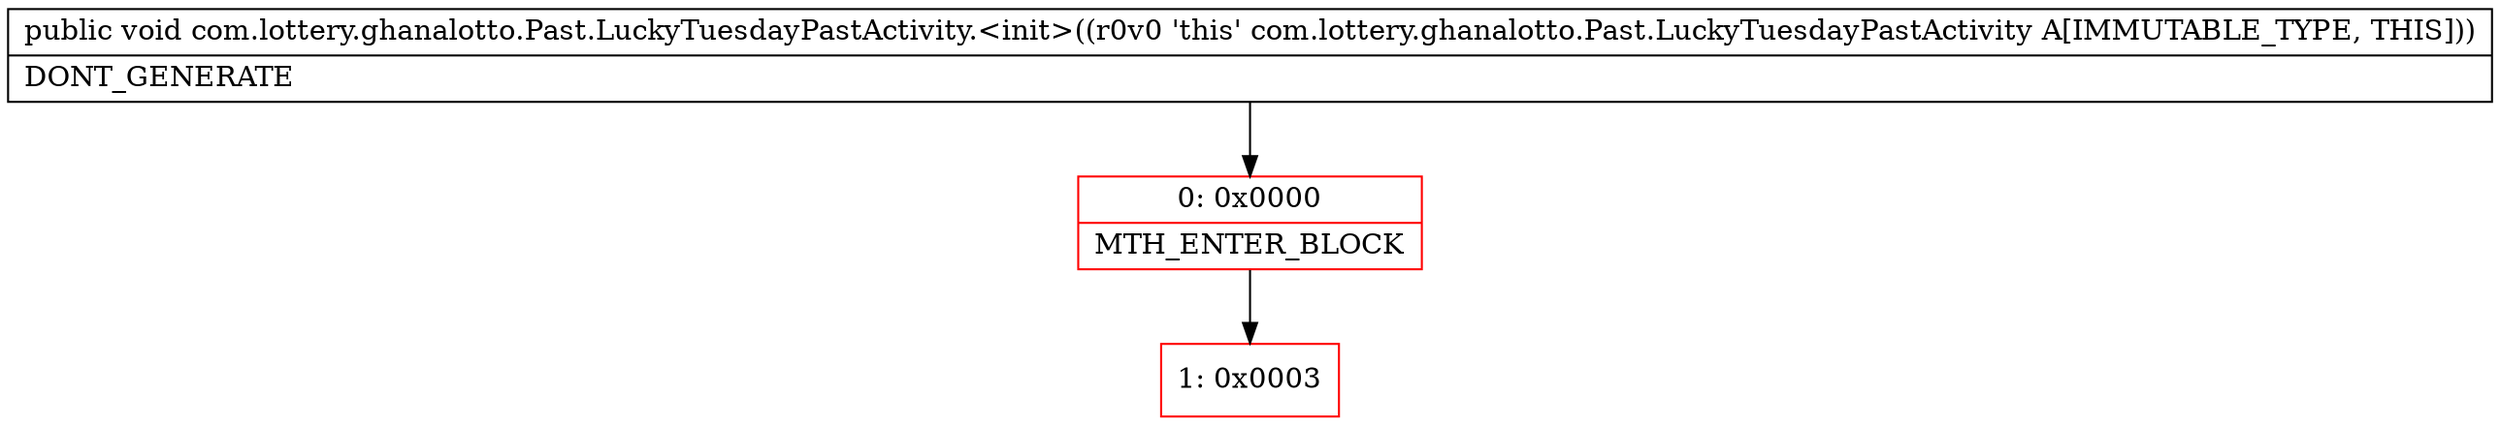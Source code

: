 digraph "CFG forcom.lottery.ghanalotto.Past.LuckyTuesdayPastActivity.\<init\>()V" {
subgraph cluster_Region_23146013 {
label = "R(0)";
node [shape=record,color=blue];
}
Node_0 [shape=record,color=red,label="{0\:\ 0x0000|MTH_ENTER_BLOCK\l}"];
Node_1 [shape=record,color=red,label="{1\:\ 0x0003}"];
MethodNode[shape=record,label="{public void com.lottery.ghanalotto.Past.LuckyTuesdayPastActivity.\<init\>((r0v0 'this' com.lottery.ghanalotto.Past.LuckyTuesdayPastActivity A[IMMUTABLE_TYPE, THIS]))  | DONT_GENERATE\l}"];
MethodNode -> Node_0;
Node_0 -> Node_1;
}

